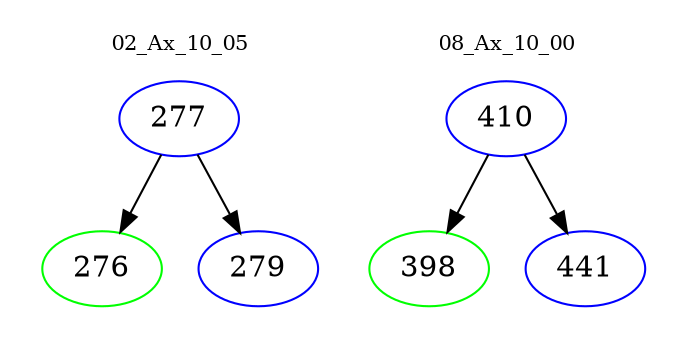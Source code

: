 digraph{
subgraph cluster_0 {
color = white
label = "02_Ax_10_05";
fontsize=10;
T0_277 [label="277", color="blue"]
T0_277 -> T0_276 [color="black"]
T0_276 [label="276", color="green"]
T0_277 -> T0_279 [color="black"]
T0_279 [label="279", color="blue"]
}
subgraph cluster_1 {
color = white
label = "08_Ax_10_00";
fontsize=10;
T1_410 [label="410", color="blue"]
T1_410 -> T1_398 [color="black"]
T1_398 [label="398", color="green"]
T1_410 -> T1_441 [color="black"]
T1_441 [label="441", color="blue"]
}
}
